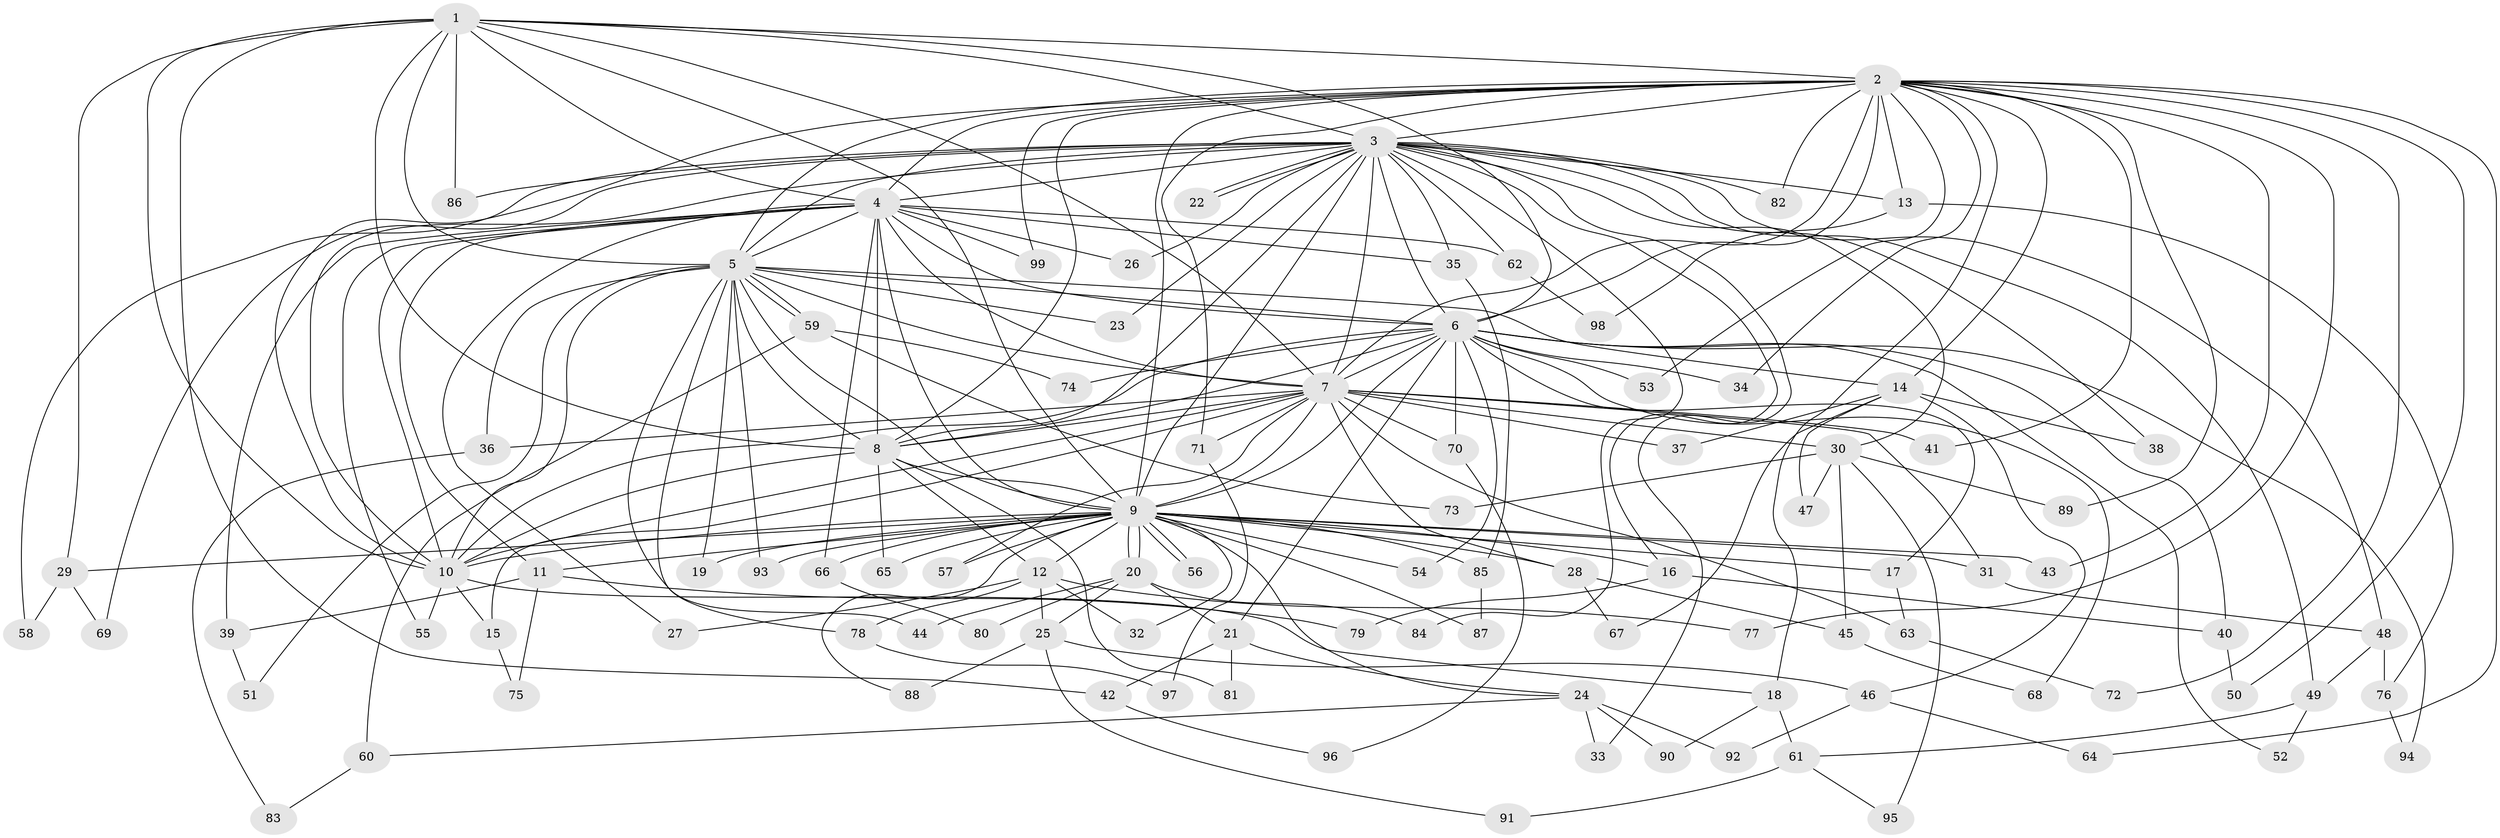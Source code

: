 // Generated by graph-tools (version 1.1) at 2025/01/03/09/25 03:01:14]
// undirected, 99 vertices, 223 edges
graph export_dot {
graph [start="1"]
  node [color=gray90,style=filled];
  1;
  2;
  3;
  4;
  5;
  6;
  7;
  8;
  9;
  10;
  11;
  12;
  13;
  14;
  15;
  16;
  17;
  18;
  19;
  20;
  21;
  22;
  23;
  24;
  25;
  26;
  27;
  28;
  29;
  30;
  31;
  32;
  33;
  34;
  35;
  36;
  37;
  38;
  39;
  40;
  41;
  42;
  43;
  44;
  45;
  46;
  47;
  48;
  49;
  50;
  51;
  52;
  53;
  54;
  55;
  56;
  57;
  58;
  59;
  60;
  61;
  62;
  63;
  64;
  65;
  66;
  67;
  68;
  69;
  70;
  71;
  72;
  73;
  74;
  75;
  76;
  77;
  78;
  79;
  80;
  81;
  82;
  83;
  84;
  85;
  86;
  87;
  88;
  89;
  90;
  91;
  92;
  93;
  94;
  95;
  96;
  97;
  98;
  99;
  1 -- 2;
  1 -- 3;
  1 -- 4;
  1 -- 5;
  1 -- 6;
  1 -- 7;
  1 -- 8;
  1 -- 9;
  1 -- 10;
  1 -- 29;
  1 -- 42;
  1 -- 86;
  2 -- 3;
  2 -- 4;
  2 -- 5;
  2 -- 6;
  2 -- 7;
  2 -- 8;
  2 -- 9;
  2 -- 10;
  2 -- 13;
  2 -- 14;
  2 -- 18;
  2 -- 34;
  2 -- 41;
  2 -- 43;
  2 -- 50;
  2 -- 53;
  2 -- 64;
  2 -- 71;
  2 -- 72;
  2 -- 77;
  2 -- 82;
  2 -- 89;
  2 -- 99;
  3 -- 4;
  3 -- 5;
  3 -- 6;
  3 -- 7;
  3 -- 8;
  3 -- 9;
  3 -- 10;
  3 -- 13;
  3 -- 16;
  3 -- 22;
  3 -- 22;
  3 -- 23;
  3 -- 26;
  3 -- 30;
  3 -- 33;
  3 -- 35;
  3 -- 38;
  3 -- 48;
  3 -- 49;
  3 -- 58;
  3 -- 62;
  3 -- 69;
  3 -- 82;
  3 -- 84;
  3 -- 86;
  4 -- 5;
  4 -- 6;
  4 -- 7;
  4 -- 8;
  4 -- 9;
  4 -- 10;
  4 -- 11;
  4 -- 26;
  4 -- 27;
  4 -- 35;
  4 -- 39;
  4 -- 55;
  4 -- 62;
  4 -- 66;
  4 -- 99;
  5 -- 6;
  5 -- 7;
  5 -- 8;
  5 -- 9;
  5 -- 10;
  5 -- 14;
  5 -- 19;
  5 -- 23;
  5 -- 36;
  5 -- 44;
  5 -- 51;
  5 -- 59;
  5 -- 59;
  5 -- 78;
  5 -- 93;
  6 -- 7;
  6 -- 8;
  6 -- 9;
  6 -- 10;
  6 -- 17;
  6 -- 21;
  6 -- 34;
  6 -- 40;
  6 -- 52;
  6 -- 53;
  6 -- 54;
  6 -- 68;
  6 -- 70;
  6 -- 74;
  6 -- 94;
  7 -- 8;
  7 -- 9;
  7 -- 10;
  7 -- 15;
  7 -- 28;
  7 -- 30;
  7 -- 31;
  7 -- 36;
  7 -- 37;
  7 -- 41;
  7 -- 57;
  7 -- 63;
  7 -- 70;
  7 -- 71;
  8 -- 9;
  8 -- 10;
  8 -- 12;
  8 -- 65;
  8 -- 81;
  9 -- 10;
  9 -- 11;
  9 -- 12;
  9 -- 16;
  9 -- 17;
  9 -- 19;
  9 -- 20;
  9 -- 20;
  9 -- 24;
  9 -- 28;
  9 -- 29;
  9 -- 31;
  9 -- 32;
  9 -- 43;
  9 -- 54;
  9 -- 56;
  9 -- 56;
  9 -- 57;
  9 -- 65;
  9 -- 66;
  9 -- 85;
  9 -- 87;
  9 -- 88;
  9 -- 93;
  10 -- 15;
  10 -- 18;
  10 -- 55;
  11 -- 39;
  11 -- 75;
  11 -- 79;
  12 -- 25;
  12 -- 27;
  12 -- 32;
  12 -- 77;
  12 -- 78;
  13 -- 76;
  13 -- 98;
  14 -- 37;
  14 -- 38;
  14 -- 46;
  14 -- 47;
  14 -- 67;
  15 -- 75;
  16 -- 40;
  16 -- 79;
  17 -- 63;
  18 -- 61;
  18 -- 90;
  20 -- 21;
  20 -- 25;
  20 -- 44;
  20 -- 80;
  20 -- 84;
  21 -- 24;
  21 -- 42;
  21 -- 81;
  24 -- 33;
  24 -- 60;
  24 -- 90;
  24 -- 92;
  25 -- 46;
  25 -- 88;
  25 -- 91;
  28 -- 45;
  28 -- 67;
  29 -- 58;
  29 -- 69;
  30 -- 45;
  30 -- 47;
  30 -- 73;
  30 -- 89;
  30 -- 95;
  31 -- 48;
  35 -- 85;
  36 -- 83;
  39 -- 51;
  40 -- 50;
  42 -- 96;
  45 -- 68;
  46 -- 64;
  46 -- 92;
  48 -- 49;
  48 -- 76;
  49 -- 52;
  49 -- 61;
  59 -- 60;
  59 -- 73;
  59 -- 74;
  60 -- 83;
  61 -- 91;
  61 -- 95;
  62 -- 98;
  63 -- 72;
  66 -- 80;
  70 -- 96;
  71 -- 97;
  76 -- 94;
  78 -- 97;
  85 -- 87;
}
